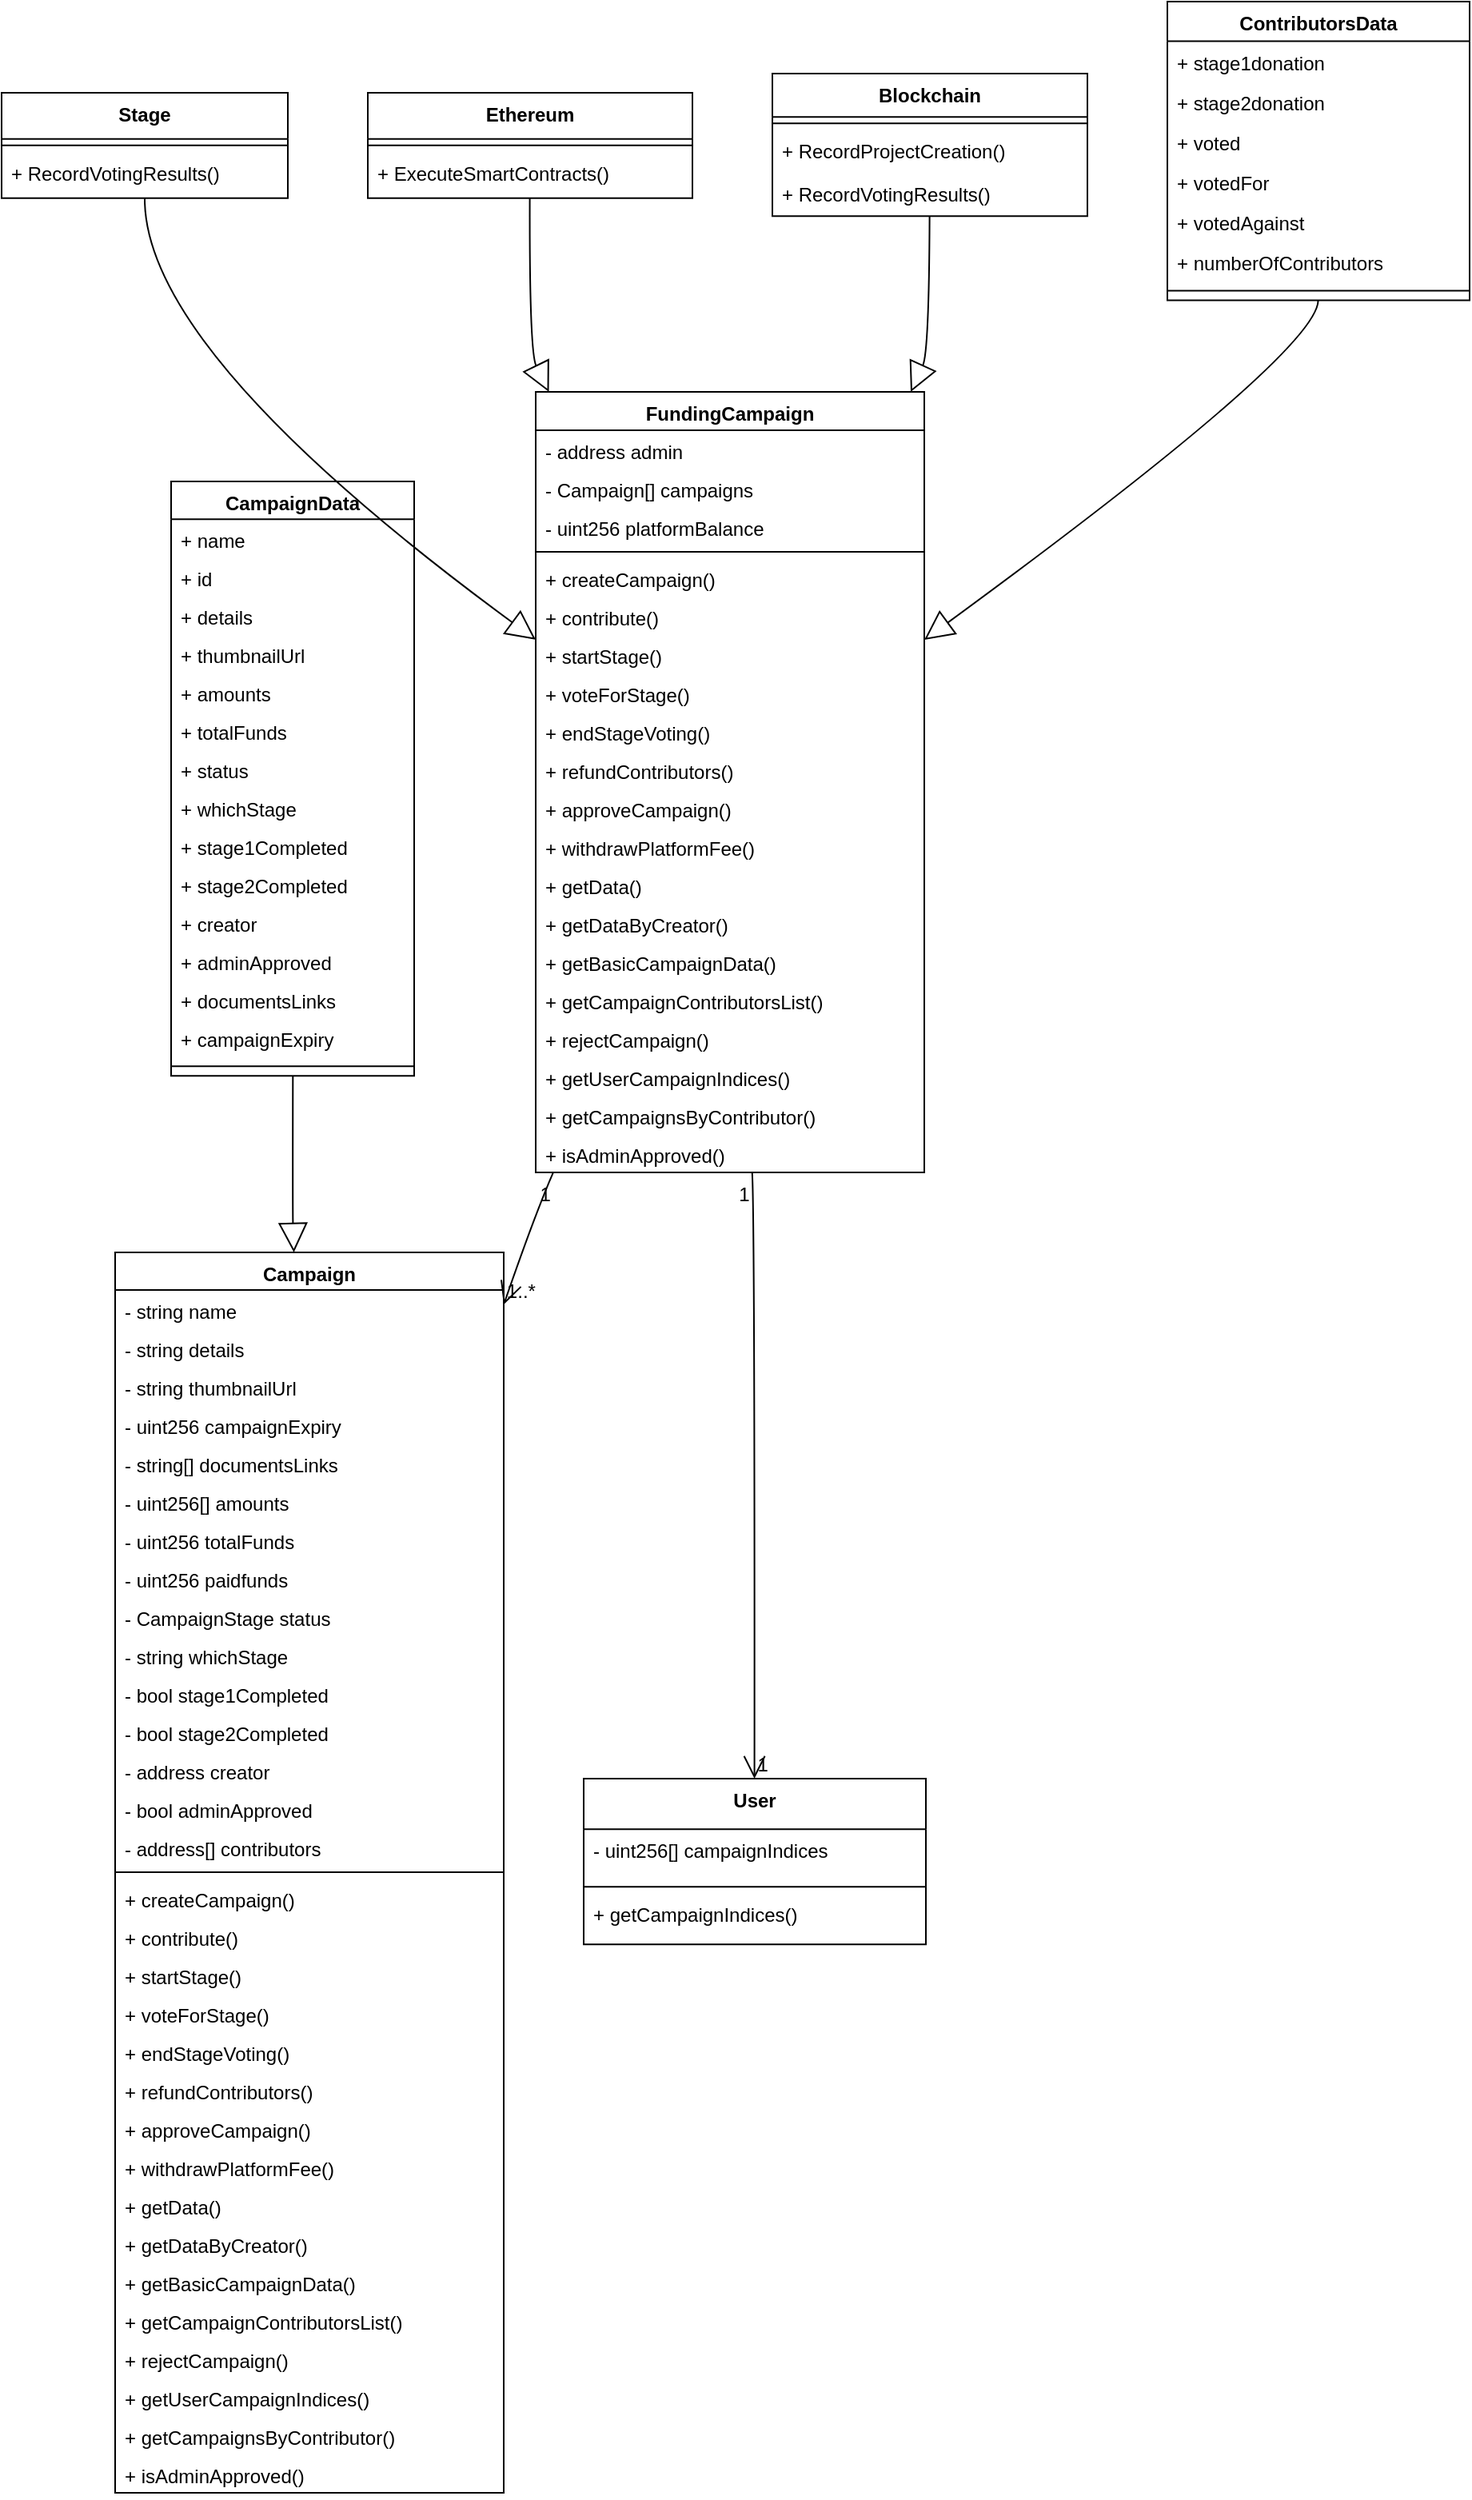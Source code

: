 <mxfile version="24.2.5" type="device">
  <diagram name="Page-1" id="UEq4vAHPbU9nBeFCo5Bc">
    <mxGraphModel dx="4136" dy="1672" grid="1" gridSize="10" guides="1" tooltips="1" connect="1" arrows="1" fold="1" page="1" pageScale="1" pageWidth="827" pageHeight="1169" math="0" shadow="0">
      <root>
        <mxCell id="0" />
        <mxCell id="1" parent="0" />
        <mxCell id="sLe9zXLxtSCeGpTrYs3e-1" value="FundingCampaign" style="swimlane;fontStyle=1;align=center;verticalAlign=top;childLayout=stackLayout;horizontal=1;startSize=24.017;horizontalStack=0;resizeParent=1;resizeParentMax=0;resizeLast=0;collapsible=0;marginBottom=0;" vertex="1" parent="1">
          <mxGeometry x="354" y="264" width="243" height="488.017" as="geometry" />
        </mxCell>
        <mxCell id="sLe9zXLxtSCeGpTrYs3e-2" value="- address admin" style="text;strokeColor=none;fillColor=none;align=left;verticalAlign=top;spacingLeft=4;spacingRight=4;overflow=hidden;rotatable=0;points=[[0,0.5],[1,0.5]];portConstraint=eastwest;" vertex="1" parent="sLe9zXLxtSCeGpTrYs3e-1">
          <mxGeometry y="24.017" width="243" height="24" as="geometry" />
        </mxCell>
        <mxCell id="sLe9zXLxtSCeGpTrYs3e-3" value="- Campaign[] campaigns" style="text;strokeColor=none;fillColor=none;align=left;verticalAlign=top;spacingLeft=4;spacingRight=4;overflow=hidden;rotatable=0;points=[[0,0.5],[1,0.5]];portConstraint=eastwest;" vertex="1" parent="sLe9zXLxtSCeGpTrYs3e-1">
          <mxGeometry y="48.017" width="243" height="24" as="geometry" />
        </mxCell>
        <mxCell id="sLe9zXLxtSCeGpTrYs3e-4" value="- uint256 platformBalance" style="text;strokeColor=none;fillColor=none;align=left;verticalAlign=top;spacingLeft=4;spacingRight=4;overflow=hidden;rotatable=0;points=[[0,0.5],[1,0.5]];portConstraint=eastwest;" vertex="1" parent="sLe9zXLxtSCeGpTrYs3e-1">
          <mxGeometry y="72.017" width="243" height="24" as="geometry" />
        </mxCell>
        <mxCell id="sLe9zXLxtSCeGpTrYs3e-5" style="line;strokeWidth=1;fillColor=none;align=left;verticalAlign=middle;spacingTop=-1;spacingLeft=3;spacingRight=3;rotatable=0;labelPosition=right;points=[];portConstraint=eastwest;strokeColor=inherit;" vertex="1" parent="sLe9zXLxtSCeGpTrYs3e-1">
          <mxGeometry y="96.017" width="243" height="8" as="geometry" />
        </mxCell>
        <mxCell id="sLe9zXLxtSCeGpTrYs3e-6" value="+ createCampaign()" style="text;strokeColor=none;fillColor=none;align=left;verticalAlign=top;spacingLeft=4;spacingRight=4;overflow=hidden;rotatable=0;points=[[0,0.5],[1,0.5]];portConstraint=eastwest;" vertex="1" parent="sLe9zXLxtSCeGpTrYs3e-1">
          <mxGeometry y="104.017" width="243" height="24" as="geometry" />
        </mxCell>
        <mxCell id="sLe9zXLxtSCeGpTrYs3e-7" value="+ contribute()" style="text;strokeColor=none;fillColor=none;align=left;verticalAlign=top;spacingLeft=4;spacingRight=4;overflow=hidden;rotatable=0;points=[[0,0.5],[1,0.5]];portConstraint=eastwest;" vertex="1" parent="sLe9zXLxtSCeGpTrYs3e-1">
          <mxGeometry y="128.017" width="243" height="24" as="geometry" />
        </mxCell>
        <mxCell id="sLe9zXLxtSCeGpTrYs3e-8" value="+ startStage()" style="text;strokeColor=none;fillColor=none;align=left;verticalAlign=top;spacingLeft=4;spacingRight=4;overflow=hidden;rotatable=0;points=[[0,0.5],[1,0.5]];portConstraint=eastwest;" vertex="1" parent="sLe9zXLxtSCeGpTrYs3e-1">
          <mxGeometry y="152.017" width="243" height="24" as="geometry" />
        </mxCell>
        <mxCell id="sLe9zXLxtSCeGpTrYs3e-9" value="+ voteForStage()" style="text;strokeColor=none;fillColor=none;align=left;verticalAlign=top;spacingLeft=4;spacingRight=4;overflow=hidden;rotatable=0;points=[[0,0.5],[1,0.5]];portConstraint=eastwest;" vertex="1" parent="sLe9zXLxtSCeGpTrYs3e-1">
          <mxGeometry y="176.017" width="243" height="24" as="geometry" />
        </mxCell>
        <mxCell id="sLe9zXLxtSCeGpTrYs3e-10" value="+ endStageVoting()" style="text;strokeColor=none;fillColor=none;align=left;verticalAlign=top;spacingLeft=4;spacingRight=4;overflow=hidden;rotatable=0;points=[[0,0.5],[1,0.5]];portConstraint=eastwest;" vertex="1" parent="sLe9zXLxtSCeGpTrYs3e-1">
          <mxGeometry y="200.017" width="243" height="24" as="geometry" />
        </mxCell>
        <mxCell id="sLe9zXLxtSCeGpTrYs3e-11" value="+ refundContributors()" style="text;strokeColor=none;fillColor=none;align=left;verticalAlign=top;spacingLeft=4;spacingRight=4;overflow=hidden;rotatable=0;points=[[0,0.5],[1,0.5]];portConstraint=eastwest;" vertex="1" parent="sLe9zXLxtSCeGpTrYs3e-1">
          <mxGeometry y="224.017" width="243" height="24" as="geometry" />
        </mxCell>
        <mxCell id="sLe9zXLxtSCeGpTrYs3e-12" value="+ approveCampaign()" style="text;strokeColor=none;fillColor=none;align=left;verticalAlign=top;spacingLeft=4;spacingRight=4;overflow=hidden;rotatable=0;points=[[0,0.5],[1,0.5]];portConstraint=eastwest;" vertex="1" parent="sLe9zXLxtSCeGpTrYs3e-1">
          <mxGeometry y="248.017" width="243" height="24" as="geometry" />
        </mxCell>
        <mxCell id="sLe9zXLxtSCeGpTrYs3e-13" value="+ withdrawPlatformFee()" style="text;strokeColor=none;fillColor=none;align=left;verticalAlign=top;spacingLeft=4;spacingRight=4;overflow=hidden;rotatable=0;points=[[0,0.5],[1,0.5]];portConstraint=eastwest;" vertex="1" parent="sLe9zXLxtSCeGpTrYs3e-1">
          <mxGeometry y="272.017" width="243" height="24" as="geometry" />
        </mxCell>
        <mxCell id="sLe9zXLxtSCeGpTrYs3e-14" value="+ getData()" style="text;strokeColor=none;fillColor=none;align=left;verticalAlign=top;spacingLeft=4;spacingRight=4;overflow=hidden;rotatable=0;points=[[0,0.5],[1,0.5]];portConstraint=eastwest;" vertex="1" parent="sLe9zXLxtSCeGpTrYs3e-1">
          <mxGeometry y="296.017" width="243" height="24" as="geometry" />
        </mxCell>
        <mxCell id="sLe9zXLxtSCeGpTrYs3e-15" value="+ getDataByCreator()" style="text;strokeColor=none;fillColor=none;align=left;verticalAlign=top;spacingLeft=4;spacingRight=4;overflow=hidden;rotatable=0;points=[[0,0.5],[1,0.5]];portConstraint=eastwest;" vertex="1" parent="sLe9zXLxtSCeGpTrYs3e-1">
          <mxGeometry y="320.017" width="243" height="24" as="geometry" />
        </mxCell>
        <mxCell id="sLe9zXLxtSCeGpTrYs3e-16" value="+ getBasicCampaignData()" style="text;strokeColor=none;fillColor=none;align=left;verticalAlign=top;spacingLeft=4;spacingRight=4;overflow=hidden;rotatable=0;points=[[0,0.5],[1,0.5]];portConstraint=eastwest;" vertex="1" parent="sLe9zXLxtSCeGpTrYs3e-1">
          <mxGeometry y="344.017" width="243" height="24" as="geometry" />
        </mxCell>
        <mxCell id="sLe9zXLxtSCeGpTrYs3e-17" value="+ getCampaignContributorsList()" style="text;strokeColor=none;fillColor=none;align=left;verticalAlign=top;spacingLeft=4;spacingRight=4;overflow=hidden;rotatable=0;points=[[0,0.5],[1,0.5]];portConstraint=eastwest;" vertex="1" parent="sLe9zXLxtSCeGpTrYs3e-1">
          <mxGeometry y="368.017" width="243" height="24" as="geometry" />
        </mxCell>
        <mxCell id="sLe9zXLxtSCeGpTrYs3e-18" value="+ rejectCampaign()" style="text;strokeColor=none;fillColor=none;align=left;verticalAlign=top;spacingLeft=4;spacingRight=4;overflow=hidden;rotatable=0;points=[[0,0.5],[1,0.5]];portConstraint=eastwest;" vertex="1" parent="sLe9zXLxtSCeGpTrYs3e-1">
          <mxGeometry y="392.017" width="243" height="24" as="geometry" />
        </mxCell>
        <mxCell id="sLe9zXLxtSCeGpTrYs3e-19" value="+ getUserCampaignIndices()" style="text;strokeColor=none;fillColor=none;align=left;verticalAlign=top;spacingLeft=4;spacingRight=4;overflow=hidden;rotatable=0;points=[[0,0.5],[1,0.5]];portConstraint=eastwest;" vertex="1" parent="sLe9zXLxtSCeGpTrYs3e-1">
          <mxGeometry y="416.017" width="243" height="24" as="geometry" />
        </mxCell>
        <mxCell id="sLe9zXLxtSCeGpTrYs3e-20" value="+ getCampaignsByContributor()" style="text;strokeColor=none;fillColor=none;align=left;verticalAlign=top;spacingLeft=4;spacingRight=4;overflow=hidden;rotatable=0;points=[[0,0.5],[1,0.5]];portConstraint=eastwest;" vertex="1" parent="sLe9zXLxtSCeGpTrYs3e-1">
          <mxGeometry y="440.017" width="243" height="24" as="geometry" />
        </mxCell>
        <mxCell id="sLe9zXLxtSCeGpTrYs3e-21" value="+ isAdminApproved()" style="text;strokeColor=none;fillColor=none;align=left;verticalAlign=top;spacingLeft=4;spacingRight=4;overflow=hidden;rotatable=0;points=[[0,0.5],[1,0.5]];portConstraint=eastwest;" vertex="1" parent="sLe9zXLxtSCeGpTrYs3e-1">
          <mxGeometry y="464.017" width="243" height="24" as="geometry" />
        </mxCell>
        <mxCell id="sLe9zXLxtSCeGpTrYs3e-22" value="Campaign" style="swimlane;fontStyle=1;align=center;verticalAlign=top;childLayout=stackLayout;horizontal=1;startSize=23.51;horizontalStack=0;resizeParent=1;resizeParentMax=0;resizeLast=0;collapsible=0;marginBottom=0;" vertex="1" parent="1">
          <mxGeometry x="91" y="802" width="243" height="775.51" as="geometry" />
        </mxCell>
        <mxCell id="sLe9zXLxtSCeGpTrYs3e-23" value="- string name" style="text;strokeColor=none;fillColor=none;align=left;verticalAlign=top;spacingLeft=4;spacingRight=4;overflow=hidden;rotatable=0;points=[[0,0.5],[1,0.5]];portConstraint=eastwest;" vertex="1" parent="sLe9zXLxtSCeGpTrYs3e-22">
          <mxGeometry y="23.51" width="243" height="24" as="geometry" />
        </mxCell>
        <mxCell id="sLe9zXLxtSCeGpTrYs3e-24" value="- string details" style="text;strokeColor=none;fillColor=none;align=left;verticalAlign=top;spacingLeft=4;spacingRight=4;overflow=hidden;rotatable=0;points=[[0,0.5],[1,0.5]];portConstraint=eastwest;" vertex="1" parent="sLe9zXLxtSCeGpTrYs3e-22">
          <mxGeometry y="47.51" width="243" height="24" as="geometry" />
        </mxCell>
        <mxCell id="sLe9zXLxtSCeGpTrYs3e-25" value="- string thumbnailUrl" style="text;strokeColor=none;fillColor=none;align=left;verticalAlign=top;spacingLeft=4;spacingRight=4;overflow=hidden;rotatable=0;points=[[0,0.5],[1,0.5]];portConstraint=eastwest;" vertex="1" parent="sLe9zXLxtSCeGpTrYs3e-22">
          <mxGeometry y="71.51" width="243" height="24" as="geometry" />
        </mxCell>
        <mxCell id="sLe9zXLxtSCeGpTrYs3e-26" value="- uint256 campaignExpiry" style="text;strokeColor=none;fillColor=none;align=left;verticalAlign=top;spacingLeft=4;spacingRight=4;overflow=hidden;rotatable=0;points=[[0,0.5],[1,0.5]];portConstraint=eastwest;" vertex="1" parent="sLe9zXLxtSCeGpTrYs3e-22">
          <mxGeometry y="95.51" width="243" height="24" as="geometry" />
        </mxCell>
        <mxCell id="sLe9zXLxtSCeGpTrYs3e-27" value="- string[] documentsLinks" style="text;strokeColor=none;fillColor=none;align=left;verticalAlign=top;spacingLeft=4;spacingRight=4;overflow=hidden;rotatable=0;points=[[0,0.5],[1,0.5]];portConstraint=eastwest;" vertex="1" parent="sLe9zXLxtSCeGpTrYs3e-22">
          <mxGeometry y="119.51" width="243" height="24" as="geometry" />
        </mxCell>
        <mxCell id="sLe9zXLxtSCeGpTrYs3e-28" value="- uint256[] amounts" style="text;strokeColor=none;fillColor=none;align=left;verticalAlign=top;spacingLeft=4;spacingRight=4;overflow=hidden;rotatable=0;points=[[0,0.5],[1,0.5]];portConstraint=eastwest;" vertex="1" parent="sLe9zXLxtSCeGpTrYs3e-22">
          <mxGeometry y="143.51" width="243" height="24" as="geometry" />
        </mxCell>
        <mxCell id="sLe9zXLxtSCeGpTrYs3e-29" value="- uint256 totalFunds" style="text;strokeColor=none;fillColor=none;align=left;verticalAlign=top;spacingLeft=4;spacingRight=4;overflow=hidden;rotatable=0;points=[[0,0.5],[1,0.5]];portConstraint=eastwest;" vertex="1" parent="sLe9zXLxtSCeGpTrYs3e-22">
          <mxGeometry y="167.51" width="243" height="24" as="geometry" />
        </mxCell>
        <mxCell id="sLe9zXLxtSCeGpTrYs3e-30" value="- uint256 paidfunds" style="text;strokeColor=none;fillColor=none;align=left;verticalAlign=top;spacingLeft=4;spacingRight=4;overflow=hidden;rotatable=0;points=[[0,0.5],[1,0.5]];portConstraint=eastwest;" vertex="1" parent="sLe9zXLxtSCeGpTrYs3e-22">
          <mxGeometry y="191.51" width="243" height="24" as="geometry" />
        </mxCell>
        <mxCell id="sLe9zXLxtSCeGpTrYs3e-31" value="- CampaignStage status" style="text;strokeColor=none;fillColor=none;align=left;verticalAlign=top;spacingLeft=4;spacingRight=4;overflow=hidden;rotatable=0;points=[[0,0.5],[1,0.5]];portConstraint=eastwest;" vertex="1" parent="sLe9zXLxtSCeGpTrYs3e-22">
          <mxGeometry y="215.51" width="243" height="24" as="geometry" />
        </mxCell>
        <mxCell id="sLe9zXLxtSCeGpTrYs3e-32" value="- string whichStage" style="text;strokeColor=none;fillColor=none;align=left;verticalAlign=top;spacingLeft=4;spacingRight=4;overflow=hidden;rotatable=0;points=[[0,0.5],[1,0.5]];portConstraint=eastwest;" vertex="1" parent="sLe9zXLxtSCeGpTrYs3e-22">
          <mxGeometry y="239.51" width="243" height="24" as="geometry" />
        </mxCell>
        <mxCell id="sLe9zXLxtSCeGpTrYs3e-33" value="- bool stage1Completed" style="text;strokeColor=none;fillColor=none;align=left;verticalAlign=top;spacingLeft=4;spacingRight=4;overflow=hidden;rotatable=0;points=[[0,0.5],[1,0.5]];portConstraint=eastwest;" vertex="1" parent="sLe9zXLxtSCeGpTrYs3e-22">
          <mxGeometry y="263.51" width="243" height="24" as="geometry" />
        </mxCell>
        <mxCell id="sLe9zXLxtSCeGpTrYs3e-34" value="- bool stage2Completed" style="text;strokeColor=none;fillColor=none;align=left;verticalAlign=top;spacingLeft=4;spacingRight=4;overflow=hidden;rotatable=0;points=[[0,0.5],[1,0.5]];portConstraint=eastwest;" vertex="1" parent="sLe9zXLxtSCeGpTrYs3e-22">
          <mxGeometry y="287.51" width="243" height="24" as="geometry" />
        </mxCell>
        <mxCell id="sLe9zXLxtSCeGpTrYs3e-35" value="- address creator" style="text;strokeColor=none;fillColor=none;align=left;verticalAlign=top;spacingLeft=4;spacingRight=4;overflow=hidden;rotatable=0;points=[[0,0.5],[1,0.5]];portConstraint=eastwest;" vertex="1" parent="sLe9zXLxtSCeGpTrYs3e-22">
          <mxGeometry y="311.51" width="243" height="24" as="geometry" />
        </mxCell>
        <mxCell id="sLe9zXLxtSCeGpTrYs3e-36" value="- bool adminApproved" style="text;strokeColor=none;fillColor=none;align=left;verticalAlign=top;spacingLeft=4;spacingRight=4;overflow=hidden;rotatable=0;points=[[0,0.5],[1,0.5]];portConstraint=eastwest;" vertex="1" parent="sLe9zXLxtSCeGpTrYs3e-22">
          <mxGeometry y="335.51" width="243" height="24" as="geometry" />
        </mxCell>
        <mxCell id="sLe9zXLxtSCeGpTrYs3e-37" value="- address[] contributors" style="text;strokeColor=none;fillColor=none;align=left;verticalAlign=top;spacingLeft=4;spacingRight=4;overflow=hidden;rotatable=0;points=[[0,0.5],[1,0.5]];portConstraint=eastwest;" vertex="1" parent="sLe9zXLxtSCeGpTrYs3e-22">
          <mxGeometry y="359.51" width="243" height="24" as="geometry" />
        </mxCell>
        <mxCell id="sLe9zXLxtSCeGpTrYs3e-38" style="line;strokeWidth=1;fillColor=none;align=left;verticalAlign=middle;spacingTop=-1;spacingLeft=3;spacingRight=3;rotatable=0;labelPosition=right;points=[];portConstraint=eastwest;strokeColor=inherit;" vertex="1" parent="sLe9zXLxtSCeGpTrYs3e-22">
          <mxGeometry y="383.51" width="243" height="8" as="geometry" />
        </mxCell>
        <mxCell id="sLe9zXLxtSCeGpTrYs3e-39" value="+ createCampaign()" style="text;strokeColor=none;fillColor=none;align=left;verticalAlign=top;spacingLeft=4;spacingRight=4;overflow=hidden;rotatable=0;points=[[0,0.5],[1,0.5]];portConstraint=eastwest;" vertex="1" parent="sLe9zXLxtSCeGpTrYs3e-22">
          <mxGeometry y="391.51" width="243" height="24" as="geometry" />
        </mxCell>
        <mxCell id="sLe9zXLxtSCeGpTrYs3e-40" value="+ contribute()" style="text;strokeColor=none;fillColor=none;align=left;verticalAlign=top;spacingLeft=4;spacingRight=4;overflow=hidden;rotatable=0;points=[[0,0.5],[1,0.5]];portConstraint=eastwest;" vertex="1" parent="sLe9zXLxtSCeGpTrYs3e-22">
          <mxGeometry y="415.51" width="243" height="24" as="geometry" />
        </mxCell>
        <mxCell id="sLe9zXLxtSCeGpTrYs3e-41" value="+ startStage()" style="text;strokeColor=none;fillColor=none;align=left;verticalAlign=top;spacingLeft=4;spacingRight=4;overflow=hidden;rotatable=0;points=[[0,0.5],[1,0.5]];portConstraint=eastwest;" vertex="1" parent="sLe9zXLxtSCeGpTrYs3e-22">
          <mxGeometry y="439.51" width="243" height="24" as="geometry" />
        </mxCell>
        <mxCell id="sLe9zXLxtSCeGpTrYs3e-42" value="+ voteForStage()" style="text;strokeColor=none;fillColor=none;align=left;verticalAlign=top;spacingLeft=4;spacingRight=4;overflow=hidden;rotatable=0;points=[[0,0.5],[1,0.5]];portConstraint=eastwest;" vertex="1" parent="sLe9zXLxtSCeGpTrYs3e-22">
          <mxGeometry y="463.51" width="243" height="24" as="geometry" />
        </mxCell>
        <mxCell id="sLe9zXLxtSCeGpTrYs3e-43" value="+ endStageVoting()" style="text;strokeColor=none;fillColor=none;align=left;verticalAlign=top;spacingLeft=4;spacingRight=4;overflow=hidden;rotatable=0;points=[[0,0.5],[1,0.5]];portConstraint=eastwest;" vertex="1" parent="sLe9zXLxtSCeGpTrYs3e-22">
          <mxGeometry y="487.51" width="243" height="24" as="geometry" />
        </mxCell>
        <mxCell id="sLe9zXLxtSCeGpTrYs3e-44" value="+ refundContributors()" style="text;strokeColor=none;fillColor=none;align=left;verticalAlign=top;spacingLeft=4;spacingRight=4;overflow=hidden;rotatable=0;points=[[0,0.5],[1,0.5]];portConstraint=eastwest;" vertex="1" parent="sLe9zXLxtSCeGpTrYs3e-22">
          <mxGeometry y="511.51" width="243" height="24" as="geometry" />
        </mxCell>
        <mxCell id="sLe9zXLxtSCeGpTrYs3e-45" value="+ approveCampaign()" style="text;strokeColor=none;fillColor=none;align=left;verticalAlign=top;spacingLeft=4;spacingRight=4;overflow=hidden;rotatable=0;points=[[0,0.5],[1,0.5]];portConstraint=eastwest;" vertex="1" parent="sLe9zXLxtSCeGpTrYs3e-22">
          <mxGeometry y="535.51" width="243" height="24" as="geometry" />
        </mxCell>
        <mxCell id="sLe9zXLxtSCeGpTrYs3e-46" value="+ withdrawPlatformFee()" style="text;strokeColor=none;fillColor=none;align=left;verticalAlign=top;spacingLeft=4;spacingRight=4;overflow=hidden;rotatable=0;points=[[0,0.5],[1,0.5]];portConstraint=eastwest;" vertex="1" parent="sLe9zXLxtSCeGpTrYs3e-22">
          <mxGeometry y="559.51" width="243" height="24" as="geometry" />
        </mxCell>
        <mxCell id="sLe9zXLxtSCeGpTrYs3e-47" value="+ getData()" style="text;strokeColor=none;fillColor=none;align=left;verticalAlign=top;spacingLeft=4;spacingRight=4;overflow=hidden;rotatable=0;points=[[0,0.5],[1,0.5]];portConstraint=eastwest;" vertex="1" parent="sLe9zXLxtSCeGpTrYs3e-22">
          <mxGeometry y="583.51" width="243" height="24" as="geometry" />
        </mxCell>
        <mxCell id="sLe9zXLxtSCeGpTrYs3e-48" value="+ getDataByCreator()" style="text;strokeColor=none;fillColor=none;align=left;verticalAlign=top;spacingLeft=4;spacingRight=4;overflow=hidden;rotatable=0;points=[[0,0.5],[1,0.5]];portConstraint=eastwest;" vertex="1" parent="sLe9zXLxtSCeGpTrYs3e-22">
          <mxGeometry y="607.51" width="243" height="24" as="geometry" />
        </mxCell>
        <mxCell id="sLe9zXLxtSCeGpTrYs3e-49" value="+ getBasicCampaignData()" style="text;strokeColor=none;fillColor=none;align=left;verticalAlign=top;spacingLeft=4;spacingRight=4;overflow=hidden;rotatable=0;points=[[0,0.5],[1,0.5]];portConstraint=eastwest;" vertex="1" parent="sLe9zXLxtSCeGpTrYs3e-22">
          <mxGeometry y="631.51" width="243" height="24" as="geometry" />
        </mxCell>
        <mxCell id="sLe9zXLxtSCeGpTrYs3e-50" value="+ getCampaignContributorsList()" style="text;strokeColor=none;fillColor=none;align=left;verticalAlign=top;spacingLeft=4;spacingRight=4;overflow=hidden;rotatable=0;points=[[0,0.5],[1,0.5]];portConstraint=eastwest;" vertex="1" parent="sLe9zXLxtSCeGpTrYs3e-22">
          <mxGeometry y="655.51" width="243" height="24" as="geometry" />
        </mxCell>
        <mxCell id="sLe9zXLxtSCeGpTrYs3e-51" value="+ rejectCampaign()" style="text;strokeColor=none;fillColor=none;align=left;verticalAlign=top;spacingLeft=4;spacingRight=4;overflow=hidden;rotatable=0;points=[[0,0.5],[1,0.5]];portConstraint=eastwest;" vertex="1" parent="sLe9zXLxtSCeGpTrYs3e-22">
          <mxGeometry y="679.51" width="243" height="24" as="geometry" />
        </mxCell>
        <mxCell id="sLe9zXLxtSCeGpTrYs3e-52" value="+ getUserCampaignIndices()" style="text;strokeColor=none;fillColor=none;align=left;verticalAlign=top;spacingLeft=4;spacingRight=4;overflow=hidden;rotatable=0;points=[[0,0.5],[1,0.5]];portConstraint=eastwest;" vertex="1" parent="sLe9zXLxtSCeGpTrYs3e-22">
          <mxGeometry y="703.51" width="243" height="24" as="geometry" />
        </mxCell>
        <mxCell id="sLe9zXLxtSCeGpTrYs3e-53" value="+ getCampaignsByContributor()" style="text;strokeColor=none;fillColor=none;align=left;verticalAlign=top;spacingLeft=4;spacingRight=4;overflow=hidden;rotatable=0;points=[[0,0.5],[1,0.5]];portConstraint=eastwest;" vertex="1" parent="sLe9zXLxtSCeGpTrYs3e-22">
          <mxGeometry y="727.51" width="243" height="24" as="geometry" />
        </mxCell>
        <mxCell id="sLe9zXLxtSCeGpTrYs3e-54" value="+ isAdminApproved()" style="text;strokeColor=none;fillColor=none;align=left;verticalAlign=top;spacingLeft=4;spacingRight=4;overflow=hidden;rotatable=0;points=[[0,0.5],[1,0.5]];portConstraint=eastwest;" vertex="1" parent="sLe9zXLxtSCeGpTrYs3e-22">
          <mxGeometry y="751.51" width="243" height="24" as="geometry" />
        </mxCell>
        <mxCell id="sLe9zXLxtSCeGpTrYs3e-55" value="User" style="swimlane;fontStyle=1;align=center;verticalAlign=top;childLayout=stackLayout;horizontal=1;startSize=31.667;horizontalStack=0;resizeParent=1;resizeParentMax=0;resizeLast=0;collapsible=0;marginBottom=0;" vertex="1" parent="1">
          <mxGeometry x="384" y="1131" width="214" height="103.667" as="geometry" />
        </mxCell>
        <mxCell id="sLe9zXLxtSCeGpTrYs3e-56" value="- uint256[] campaignIndices" style="text;strokeColor=none;fillColor=none;align=left;verticalAlign=top;spacingLeft=4;spacingRight=4;overflow=hidden;rotatable=0;points=[[0,0.5],[1,0.5]];portConstraint=eastwest;" vertex="1" parent="sLe9zXLxtSCeGpTrYs3e-55">
          <mxGeometry y="31.667" width="214" height="32" as="geometry" />
        </mxCell>
        <mxCell id="sLe9zXLxtSCeGpTrYs3e-57" style="line;strokeWidth=1;fillColor=none;align=left;verticalAlign=middle;spacingTop=-1;spacingLeft=3;spacingRight=3;rotatable=0;labelPosition=right;points=[];portConstraint=eastwest;strokeColor=inherit;" vertex="1" parent="sLe9zXLxtSCeGpTrYs3e-55">
          <mxGeometry y="63.667" width="214" height="8" as="geometry" />
        </mxCell>
        <mxCell id="sLe9zXLxtSCeGpTrYs3e-58" value="+ getCampaignIndices()" style="text;strokeColor=none;fillColor=none;align=left;verticalAlign=top;spacingLeft=4;spacingRight=4;overflow=hidden;rotatable=0;points=[[0,0.5],[1,0.5]];portConstraint=eastwest;" vertex="1" parent="sLe9zXLxtSCeGpTrYs3e-55">
          <mxGeometry y="71.667" width="214" height="32" as="geometry" />
        </mxCell>
        <mxCell id="sLe9zXLxtSCeGpTrYs3e-59" value="Blockchain" style="swimlane;fontStyle=1;align=center;verticalAlign=top;childLayout=stackLayout;horizontal=1;startSize=27.143;horizontalStack=0;resizeParent=1;resizeParentMax=0;resizeLast=0;collapsible=0;marginBottom=0;" vertex="1" parent="1">
          <mxGeometry x="502" y="65" width="197" height="89.143" as="geometry" />
        </mxCell>
        <mxCell id="sLe9zXLxtSCeGpTrYs3e-60" style="line;strokeWidth=1;fillColor=none;align=left;verticalAlign=middle;spacingTop=-1;spacingLeft=3;spacingRight=3;rotatable=0;labelPosition=right;points=[];portConstraint=eastwest;strokeColor=inherit;" vertex="1" parent="sLe9zXLxtSCeGpTrYs3e-59">
          <mxGeometry y="27.143" width="197" height="8" as="geometry" />
        </mxCell>
        <mxCell id="sLe9zXLxtSCeGpTrYs3e-61" value="+ RecordProjectCreation()" style="text;strokeColor=none;fillColor=none;align=left;verticalAlign=top;spacingLeft=4;spacingRight=4;overflow=hidden;rotatable=0;points=[[0,0.5],[1,0.5]];portConstraint=eastwest;" vertex="1" parent="sLe9zXLxtSCeGpTrYs3e-59">
          <mxGeometry y="35.143" width="197" height="27" as="geometry" />
        </mxCell>
        <mxCell id="sLe9zXLxtSCeGpTrYs3e-62" value="+ RecordVotingResults()" style="text;strokeColor=none;fillColor=none;align=left;verticalAlign=top;spacingLeft=4;spacingRight=4;overflow=hidden;rotatable=0;points=[[0,0.5],[1,0.5]];portConstraint=eastwest;" vertex="1" parent="sLe9zXLxtSCeGpTrYs3e-59">
          <mxGeometry y="62.143" width="197" height="27" as="geometry" />
        </mxCell>
        <mxCell id="sLe9zXLxtSCeGpTrYs3e-63" value="Ethereum" style="swimlane;fontStyle=1;align=center;verticalAlign=top;childLayout=stackLayout;horizontal=1;startSize=28.933;horizontalStack=0;resizeParent=1;resizeParentMax=0;resizeLast=0;collapsible=0;marginBottom=0;" vertex="1" parent="1">
          <mxGeometry x="249" y="77" width="203" height="65.933" as="geometry" />
        </mxCell>
        <mxCell id="sLe9zXLxtSCeGpTrYs3e-64" style="line;strokeWidth=1;fillColor=none;align=left;verticalAlign=middle;spacingTop=-1;spacingLeft=3;spacingRight=3;rotatable=0;labelPosition=right;points=[];portConstraint=eastwest;strokeColor=inherit;" vertex="1" parent="sLe9zXLxtSCeGpTrYs3e-63">
          <mxGeometry y="28.933" width="203" height="8" as="geometry" />
        </mxCell>
        <mxCell id="sLe9zXLxtSCeGpTrYs3e-65" value="+ ExecuteSmartContracts()" style="text;strokeColor=none;fillColor=none;align=left;verticalAlign=top;spacingLeft=4;spacingRight=4;overflow=hidden;rotatable=0;points=[[0,0.5],[1,0.5]];portConstraint=eastwest;" vertex="1" parent="sLe9zXLxtSCeGpTrYs3e-63">
          <mxGeometry y="36.933" width="203" height="29" as="geometry" />
        </mxCell>
        <mxCell id="sLe9zXLxtSCeGpTrYs3e-66" value="Stage" style="swimlane;fontStyle=1;align=center;verticalAlign=top;childLayout=stackLayout;horizontal=1;startSize=28.933;horizontalStack=0;resizeParent=1;resizeParentMax=0;resizeLast=0;collapsible=0;marginBottom=0;" vertex="1" parent="1">
          <mxGeometry x="20" y="77" width="179" height="65.933" as="geometry" />
        </mxCell>
        <mxCell id="sLe9zXLxtSCeGpTrYs3e-67" style="line;strokeWidth=1;fillColor=none;align=left;verticalAlign=middle;spacingTop=-1;spacingLeft=3;spacingRight=3;rotatable=0;labelPosition=right;points=[];portConstraint=eastwest;strokeColor=inherit;" vertex="1" parent="sLe9zXLxtSCeGpTrYs3e-66">
          <mxGeometry y="28.933" width="179" height="8" as="geometry" />
        </mxCell>
        <mxCell id="sLe9zXLxtSCeGpTrYs3e-68" value="+ RecordVotingResults()" style="text;strokeColor=none;fillColor=none;align=left;verticalAlign=top;spacingLeft=4;spacingRight=4;overflow=hidden;rotatable=0;points=[[0,0.5],[1,0.5]];portConstraint=eastwest;" vertex="1" parent="sLe9zXLxtSCeGpTrYs3e-66">
          <mxGeometry y="36.933" width="179" height="29" as="geometry" />
        </mxCell>
        <mxCell id="sLe9zXLxtSCeGpTrYs3e-69" value="ContributorsData" style="swimlane;fontStyle=1;align=center;verticalAlign=top;childLayout=stackLayout;horizontal=1;startSize=24.756;horizontalStack=0;resizeParent=1;resizeParentMax=0;resizeLast=0;collapsible=0;marginBottom=0;" vertex="1" parent="1">
          <mxGeometry x="749" y="20" width="189" height="186.756" as="geometry" />
        </mxCell>
        <mxCell id="sLe9zXLxtSCeGpTrYs3e-70" value="+ stage1donation" style="text;strokeColor=none;fillColor=none;align=left;verticalAlign=top;spacingLeft=4;spacingRight=4;overflow=hidden;rotatable=0;points=[[0,0.5],[1,0.5]];portConstraint=eastwest;" vertex="1" parent="sLe9zXLxtSCeGpTrYs3e-69">
          <mxGeometry y="24.756" width="189" height="25" as="geometry" />
        </mxCell>
        <mxCell id="sLe9zXLxtSCeGpTrYs3e-71" value="+ stage2donation" style="text;strokeColor=none;fillColor=none;align=left;verticalAlign=top;spacingLeft=4;spacingRight=4;overflow=hidden;rotatable=0;points=[[0,0.5],[1,0.5]];portConstraint=eastwest;" vertex="1" parent="sLe9zXLxtSCeGpTrYs3e-69">
          <mxGeometry y="49.756" width="189" height="25" as="geometry" />
        </mxCell>
        <mxCell id="sLe9zXLxtSCeGpTrYs3e-72" value="+ voted" style="text;strokeColor=none;fillColor=none;align=left;verticalAlign=top;spacingLeft=4;spacingRight=4;overflow=hidden;rotatable=0;points=[[0,0.5],[1,0.5]];portConstraint=eastwest;" vertex="1" parent="sLe9zXLxtSCeGpTrYs3e-69">
          <mxGeometry y="74.756" width="189" height="25" as="geometry" />
        </mxCell>
        <mxCell id="sLe9zXLxtSCeGpTrYs3e-73" value="+ votedFor" style="text;strokeColor=none;fillColor=none;align=left;verticalAlign=top;spacingLeft=4;spacingRight=4;overflow=hidden;rotatable=0;points=[[0,0.5],[1,0.5]];portConstraint=eastwest;" vertex="1" parent="sLe9zXLxtSCeGpTrYs3e-69">
          <mxGeometry y="99.756" width="189" height="25" as="geometry" />
        </mxCell>
        <mxCell id="sLe9zXLxtSCeGpTrYs3e-74" value="+ votedAgainst" style="text;strokeColor=none;fillColor=none;align=left;verticalAlign=top;spacingLeft=4;spacingRight=4;overflow=hidden;rotatable=0;points=[[0,0.5],[1,0.5]];portConstraint=eastwest;" vertex="1" parent="sLe9zXLxtSCeGpTrYs3e-69">
          <mxGeometry y="124.756" width="189" height="25" as="geometry" />
        </mxCell>
        <mxCell id="sLe9zXLxtSCeGpTrYs3e-75" value="+ numberOfContributors" style="text;strokeColor=none;fillColor=none;align=left;verticalAlign=top;spacingLeft=4;spacingRight=4;overflow=hidden;rotatable=0;points=[[0,0.5],[1,0.5]];portConstraint=eastwest;" vertex="1" parent="sLe9zXLxtSCeGpTrYs3e-69">
          <mxGeometry y="149.756" width="189" height="25" as="geometry" />
        </mxCell>
        <mxCell id="sLe9zXLxtSCeGpTrYs3e-76" style="line;strokeWidth=1;fillColor=none;align=left;verticalAlign=middle;spacingTop=-1;spacingLeft=3;spacingRight=3;rotatable=0;labelPosition=right;points=[];portConstraint=eastwest;strokeColor=inherit;" vertex="1" parent="sLe9zXLxtSCeGpTrYs3e-69">
          <mxGeometry y="174.756" width="189" height="12" as="geometry" />
        </mxCell>
        <mxCell id="sLe9zXLxtSCeGpTrYs3e-77" value="CampaignData" style="swimlane;fontStyle=1;align=center;verticalAlign=top;childLayout=stackLayout;horizontal=1;startSize=23.677;horizontalStack=0;resizeParent=1;resizeParentMax=0;resizeLast=0;collapsible=0;marginBottom=0;" vertex="1" parent="1">
          <mxGeometry x="126" y="320" width="152" height="371.677" as="geometry" />
        </mxCell>
        <mxCell id="sLe9zXLxtSCeGpTrYs3e-78" value="+ name" style="text;strokeColor=none;fillColor=none;align=left;verticalAlign=top;spacingLeft=4;spacingRight=4;overflow=hidden;rotatable=0;points=[[0,0.5],[1,0.5]];portConstraint=eastwest;" vertex="1" parent="sLe9zXLxtSCeGpTrYs3e-77">
          <mxGeometry y="23.677" width="152" height="24" as="geometry" />
        </mxCell>
        <mxCell id="sLe9zXLxtSCeGpTrYs3e-79" value="+ id" style="text;strokeColor=none;fillColor=none;align=left;verticalAlign=top;spacingLeft=4;spacingRight=4;overflow=hidden;rotatable=0;points=[[0,0.5],[1,0.5]];portConstraint=eastwest;" vertex="1" parent="sLe9zXLxtSCeGpTrYs3e-77">
          <mxGeometry y="47.677" width="152" height="24" as="geometry" />
        </mxCell>
        <mxCell id="sLe9zXLxtSCeGpTrYs3e-80" value="+ details" style="text;strokeColor=none;fillColor=none;align=left;verticalAlign=top;spacingLeft=4;spacingRight=4;overflow=hidden;rotatable=0;points=[[0,0.5],[1,0.5]];portConstraint=eastwest;" vertex="1" parent="sLe9zXLxtSCeGpTrYs3e-77">
          <mxGeometry y="71.677" width="152" height="24" as="geometry" />
        </mxCell>
        <mxCell id="sLe9zXLxtSCeGpTrYs3e-81" value="+ thumbnailUrl" style="text;strokeColor=none;fillColor=none;align=left;verticalAlign=top;spacingLeft=4;spacingRight=4;overflow=hidden;rotatable=0;points=[[0,0.5],[1,0.5]];portConstraint=eastwest;" vertex="1" parent="sLe9zXLxtSCeGpTrYs3e-77">
          <mxGeometry y="95.677" width="152" height="24" as="geometry" />
        </mxCell>
        <mxCell id="sLe9zXLxtSCeGpTrYs3e-82" value="+ amounts" style="text;strokeColor=none;fillColor=none;align=left;verticalAlign=top;spacingLeft=4;spacingRight=4;overflow=hidden;rotatable=0;points=[[0,0.5],[1,0.5]];portConstraint=eastwest;" vertex="1" parent="sLe9zXLxtSCeGpTrYs3e-77">
          <mxGeometry y="119.677" width="152" height="24" as="geometry" />
        </mxCell>
        <mxCell id="sLe9zXLxtSCeGpTrYs3e-83" value="+ totalFunds" style="text;strokeColor=none;fillColor=none;align=left;verticalAlign=top;spacingLeft=4;spacingRight=4;overflow=hidden;rotatable=0;points=[[0,0.5],[1,0.5]];portConstraint=eastwest;" vertex="1" parent="sLe9zXLxtSCeGpTrYs3e-77">
          <mxGeometry y="143.677" width="152" height="24" as="geometry" />
        </mxCell>
        <mxCell id="sLe9zXLxtSCeGpTrYs3e-84" value="+ status" style="text;strokeColor=none;fillColor=none;align=left;verticalAlign=top;spacingLeft=4;spacingRight=4;overflow=hidden;rotatable=0;points=[[0,0.5],[1,0.5]];portConstraint=eastwest;" vertex="1" parent="sLe9zXLxtSCeGpTrYs3e-77">
          <mxGeometry y="167.677" width="152" height="24" as="geometry" />
        </mxCell>
        <mxCell id="sLe9zXLxtSCeGpTrYs3e-85" value="+ whichStage" style="text;strokeColor=none;fillColor=none;align=left;verticalAlign=top;spacingLeft=4;spacingRight=4;overflow=hidden;rotatable=0;points=[[0,0.5],[1,0.5]];portConstraint=eastwest;" vertex="1" parent="sLe9zXLxtSCeGpTrYs3e-77">
          <mxGeometry y="191.677" width="152" height="24" as="geometry" />
        </mxCell>
        <mxCell id="sLe9zXLxtSCeGpTrYs3e-86" value="+ stage1Completed" style="text;strokeColor=none;fillColor=none;align=left;verticalAlign=top;spacingLeft=4;spacingRight=4;overflow=hidden;rotatable=0;points=[[0,0.5],[1,0.5]];portConstraint=eastwest;" vertex="1" parent="sLe9zXLxtSCeGpTrYs3e-77">
          <mxGeometry y="215.677" width="152" height="24" as="geometry" />
        </mxCell>
        <mxCell id="sLe9zXLxtSCeGpTrYs3e-87" value="+ stage2Completed" style="text;strokeColor=none;fillColor=none;align=left;verticalAlign=top;spacingLeft=4;spacingRight=4;overflow=hidden;rotatable=0;points=[[0,0.5],[1,0.5]];portConstraint=eastwest;" vertex="1" parent="sLe9zXLxtSCeGpTrYs3e-77">
          <mxGeometry y="239.677" width="152" height="24" as="geometry" />
        </mxCell>
        <mxCell id="sLe9zXLxtSCeGpTrYs3e-88" value="+ creator" style="text;strokeColor=none;fillColor=none;align=left;verticalAlign=top;spacingLeft=4;spacingRight=4;overflow=hidden;rotatable=0;points=[[0,0.5],[1,0.5]];portConstraint=eastwest;" vertex="1" parent="sLe9zXLxtSCeGpTrYs3e-77">
          <mxGeometry y="263.677" width="152" height="24" as="geometry" />
        </mxCell>
        <mxCell id="sLe9zXLxtSCeGpTrYs3e-89" value="+ adminApproved" style="text;strokeColor=none;fillColor=none;align=left;verticalAlign=top;spacingLeft=4;spacingRight=4;overflow=hidden;rotatable=0;points=[[0,0.5],[1,0.5]];portConstraint=eastwest;" vertex="1" parent="sLe9zXLxtSCeGpTrYs3e-77">
          <mxGeometry y="287.677" width="152" height="24" as="geometry" />
        </mxCell>
        <mxCell id="sLe9zXLxtSCeGpTrYs3e-90" value="+ documentsLinks" style="text;strokeColor=none;fillColor=none;align=left;verticalAlign=top;spacingLeft=4;spacingRight=4;overflow=hidden;rotatable=0;points=[[0,0.5],[1,0.5]];portConstraint=eastwest;" vertex="1" parent="sLe9zXLxtSCeGpTrYs3e-77">
          <mxGeometry y="311.677" width="152" height="24" as="geometry" />
        </mxCell>
        <mxCell id="sLe9zXLxtSCeGpTrYs3e-91" value="+ campaignExpiry" style="text;strokeColor=none;fillColor=none;align=left;verticalAlign=top;spacingLeft=4;spacingRight=4;overflow=hidden;rotatable=0;points=[[0,0.5],[1,0.5]];portConstraint=eastwest;" vertex="1" parent="sLe9zXLxtSCeGpTrYs3e-77">
          <mxGeometry y="335.677" width="152" height="24" as="geometry" />
        </mxCell>
        <mxCell id="sLe9zXLxtSCeGpTrYs3e-92" style="line;strokeWidth=1;fillColor=none;align=left;verticalAlign=middle;spacingTop=-1;spacingLeft=3;spacingRight=3;rotatable=0;labelPosition=right;points=[];portConstraint=eastwest;strokeColor=inherit;" vertex="1" parent="sLe9zXLxtSCeGpTrYs3e-77">
          <mxGeometry y="359.677" width="152" height="12" as="geometry" />
        </mxCell>
        <mxCell id="sLe9zXLxtSCeGpTrYs3e-93" value="" style="curved=1;startArrow=none;endArrow=open;endSize=12;exitX=0.045;exitY=1.0;entryX=0.999;entryY=0.043;rounded=0;" edge="1" parent="1" source="sLe9zXLxtSCeGpTrYs3e-1" target="sLe9zXLxtSCeGpTrYs3e-22">
          <mxGeometry relative="1" as="geometry">
            <Array as="points">
              <mxPoint x="354" y="777" />
            </Array>
          </mxGeometry>
        </mxCell>
        <mxCell id="sLe9zXLxtSCeGpTrYs3e-94" value="1" style="edgeLabel;resizable=0;labelBackgroundColor=none;fontSize=12;align=right;verticalAlign=top;" vertex="1" parent="sLe9zXLxtSCeGpTrYs3e-93">
          <mxGeometry x="-1" relative="1" as="geometry" />
        </mxCell>
        <mxCell id="sLe9zXLxtSCeGpTrYs3e-95" value="1..*" style="edgeLabel;resizable=0;labelBackgroundColor=none;fontSize=12;align=left;verticalAlign=bottom;" vertex="1" parent="sLe9zXLxtSCeGpTrYs3e-93">
          <mxGeometry x="1" relative="1" as="geometry" />
        </mxCell>
        <mxCell id="sLe9zXLxtSCeGpTrYs3e-96" value="" style="curved=1;startArrow=none;endArrow=open;endSize=12;exitX=0.557;exitY=1.0;entryX=0.499;entryY=-0.003;rounded=0;" edge="1" parent="1" source="sLe9zXLxtSCeGpTrYs3e-1" target="sLe9zXLxtSCeGpTrYs3e-55">
          <mxGeometry relative="1" as="geometry">
            <Array as="points">
              <mxPoint x="491" y="777" />
            </Array>
          </mxGeometry>
        </mxCell>
        <mxCell id="sLe9zXLxtSCeGpTrYs3e-97" value="1" style="edgeLabel;resizable=0;labelBackgroundColor=none;fontSize=12;align=right;verticalAlign=top;" vertex="1" parent="sLe9zXLxtSCeGpTrYs3e-96">
          <mxGeometry x="-1" relative="1" as="geometry" />
        </mxCell>
        <mxCell id="sLe9zXLxtSCeGpTrYs3e-98" value="1" style="edgeLabel;resizable=0;labelBackgroundColor=none;fontSize=12;align=left;verticalAlign=bottom;" vertex="1" parent="sLe9zXLxtSCeGpTrYs3e-96">
          <mxGeometry x="1" relative="1" as="geometry" />
        </mxCell>
        <mxCell id="sLe9zXLxtSCeGpTrYs3e-99" value="" style="curved=1;startArrow=none;endArrow=block;endSize=16;endFill=0;exitX=0.501;exitY=1.001;entryX=0.46;entryY=6.023e-8;rounded=0;" edge="1" parent="1" source="sLe9zXLxtSCeGpTrYs3e-77" target="sLe9zXLxtSCeGpTrYs3e-22">
          <mxGeometry relative="1" as="geometry">
            <Array as="points">
              <mxPoint x="202" y="777" />
            </Array>
          </mxGeometry>
        </mxCell>
        <mxCell id="sLe9zXLxtSCeGpTrYs3e-100" value="" style="curved=1;startArrow=none;endArrow=block;endSize=16;endFill=0;exitX=0.499;exitY=0.998;entryX=0.999;entryY=0.318;rounded=0;" edge="1" parent="1" source="sLe9zXLxtSCeGpTrYs3e-69" target="sLe9zXLxtSCeGpTrYs3e-1">
          <mxGeometry relative="1" as="geometry">
            <Array as="points">
              <mxPoint x="843" y="239" />
            </Array>
          </mxGeometry>
        </mxCell>
        <mxCell id="sLe9zXLxtSCeGpTrYs3e-101" value="" style="curved=1;startArrow=none;endArrow=block;endSize=16;endFill=0;exitX=0.499;exitY=1.003;entryX=0.966;entryY=-0.001;rounded=0;" edge="1" parent="1" source="sLe9zXLxtSCeGpTrYs3e-59" target="sLe9zXLxtSCeGpTrYs3e-1">
          <mxGeometry relative="1" as="geometry">
            <Array as="points">
              <mxPoint x="600" y="239" />
            </Array>
          </mxGeometry>
        </mxCell>
        <mxCell id="sLe9zXLxtSCeGpTrYs3e-102" value="" style="curved=1;startArrow=none;endArrow=block;endSize=16;endFill=0;exitX=0.499;exitY=1.0;entryX=0.033;entryY=-0.001;rounded=0;" edge="1" parent="1" source="sLe9zXLxtSCeGpTrYs3e-63" target="sLe9zXLxtSCeGpTrYs3e-1">
          <mxGeometry relative="1" as="geometry">
            <Array as="points">
              <mxPoint x="350" y="239" />
            </Array>
          </mxGeometry>
        </mxCell>
        <mxCell id="sLe9zXLxtSCeGpTrYs3e-103" value="" style="curved=1;startArrow=none;endArrow=block;endSize=16;endFill=0;exitX=0.5;exitY=1.0;entryX=-0.001;entryY=0.317;rounded=0;" edge="1" parent="1" source="sLe9zXLxtSCeGpTrYs3e-66" target="sLe9zXLxtSCeGpTrYs3e-1">
          <mxGeometry relative="1" as="geometry">
            <Array as="points">
              <mxPoint x="109" y="239" />
            </Array>
          </mxGeometry>
        </mxCell>
      </root>
    </mxGraphModel>
  </diagram>
</mxfile>

